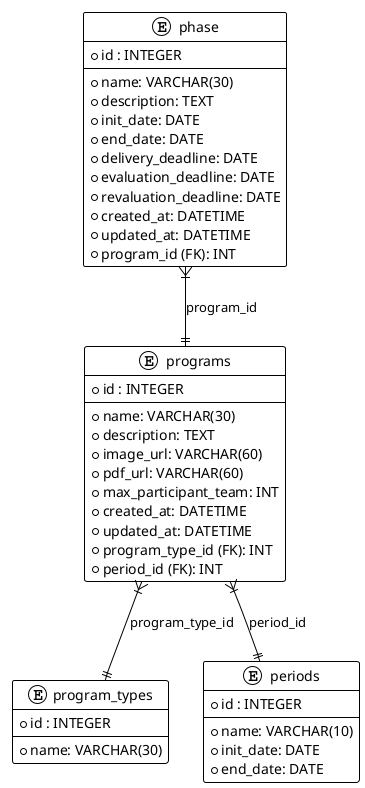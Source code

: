 @startuml
!theme plain

entity "program_types" {
  * id : INTEGER
  --
  * name: VARCHAR(30)
}

entity "periods" {
  * id : INTEGER
  --
  * name: VARCHAR(10)
  * init_date: DATE
  * end_date: DATE
}

entity "programs" {
  * id : INTEGER
  --
  * name: VARCHAR(30)
  * description: TEXT
  * image_url: VARCHAR(60)
  * pdf_url: VARCHAR(60)
  * max_participant_team: INT
  * created_at: DATETIME
  * updated_at: DATETIME
  * program_type_id (FK): INT
  * period_id (FK): INT
}

entity "phase" {
  * id : INTEGER
  --
  * name: VARCHAR(30)
  * description: TEXT
  * init_date: DATE
  * end_date: DATE
  * delivery_deadline: DATE
  * evaluation_deadline: DATE
  * revaluation_deadline: DATE
  * created_at: DATETIME
  * updated_at: DATETIME
  * program_id (FK): INT
}

programs }|--|| periods : period_id
programs }|--|| program_types : program_type_id
phase }|--|| programs : program_id

@enduml